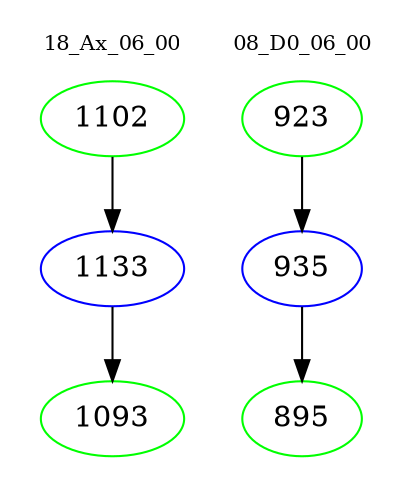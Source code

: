 digraph{
subgraph cluster_0 {
color = white
label = "18_Ax_06_00";
fontsize=10;
T0_1102 [label="1102", color="green"]
T0_1102 -> T0_1133 [color="black"]
T0_1133 [label="1133", color="blue"]
T0_1133 -> T0_1093 [color="black"]
T0_1093 [label="1093", color="green"]
}
subgraph cluster_1 {
color = white
label = "08_D0_06_00";
fontsize=10;
T1_923 [label="923", color="green"]
T1_923 -> T1_935 [color="black"]
T1_935 [label="935", color="blue"]
T1_935 -> T1_895 [color="black"]
T1_895 [label="895", color="green"]
}
}
